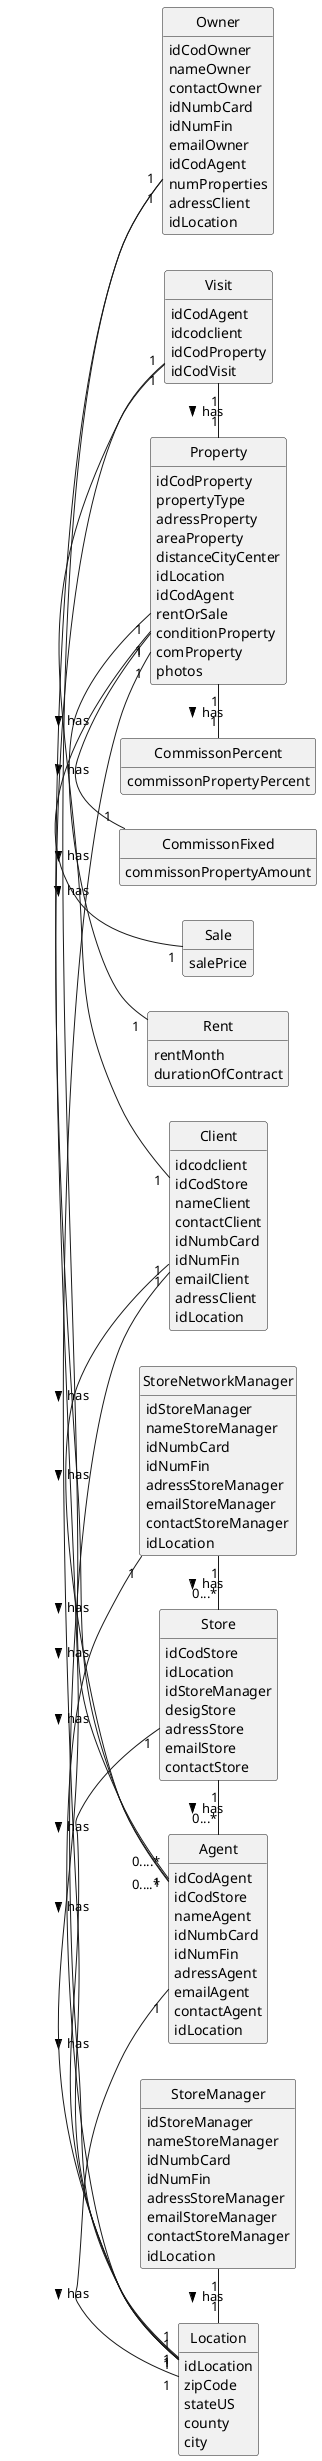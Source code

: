 @startuml
skinparam monochrome true
skinparam packageStyle rectangle
skinparam shadowing false
'skinparam linetype ortho
left to right direction
skinparam classAttributeIconSize 0
hide circle
hide methods

'title Domain Model

'class Platform {
'  -description
'}

class Client {
    idcodclient
    idCodStore
    nameClient
    contactClient
    idNumbCard
    idNumFin
    emailClient
    adressClient
    idLocation
}
Client "1" -down "0....*" Agent : has >
Client "1" -down "1" Location : has >

class Owner {
    idCodOwner
    nameOwner
    contactOwner
    idNumbCard
    idNumFin
    emailOwner
    idCodAgent
    numProperties
    adressClient
    idLocation
}
Owner "1" -down "0....*" Agent : has >
Owner "1" -down "1" Location : has >

class Agent {
    idCodAgent
    idCodStore
    nameAgent
    idNumbCard
    idNumFin
    adressAgent
    emailAgent
    contactAgent
    idLocation
}
Agent "1" -down "1" Location : has >

class Property {
    idCodProperty
    propertyType
    adressProperty
    areaProperty
    distanceCityCenter
    idLocation
    idCodAgent
    rentOrSale
    conditionProperty
    comProperty
    photos
}
Property "1" -down "1" Rent : has >
Property "1" -down "1" Sale : has >
Property "1" -down "1" CommissonFixed : has >
Property "1" -down "1" CommissonPercent : has >
Property "1" -down "1" Location : has >

class Rent {
    rentMonth
    durationOfContract
}
class Sale {
    salePrice
}
class CommissonFixed {
    commissonPropertyAmount
}
class CommissonPercent {
    commissonPropertyPercent
}

class Store{
    idCodStore
    idLocation
    idStoreManager
    desigStore
    adressStore
    emailStore
    contactStore
}
Store "1" -down "1" Location : has >
Store "1" -down "0...*" Agent : has >

class Visit{
    idCodAgent
    idcodclient
    idCodProperty
    idCodVisit
}
Visit "1" -down "1" Property : has >
Visit "1" -down "1" Client : has >
Visit "1" -down "1" Agent : has >

class Location {
    idLocation
    zipCode
    stateUS
    county
    city
}

class StoreManager {
    idStoreManager
    nameStoreManager
    idNumbCard
    idNumFin
    adressStoreManager
    emailStoreManager
    contactStoreManager
    idLocation
}
StoreManager "1" -down "1" Location : has >

class StoreNetworkManager {
    idStoreManager
    nameStoreManager
    idNumbCard
    idNumFin
    adressStoreManager
    emailStoreManager
    contactStoreManager
    idLocation
}
StoreNetworkManager "1" -down "1" Location : has >
StoreNetworkManager "1" -down "0...*" Store : has >

@enduml